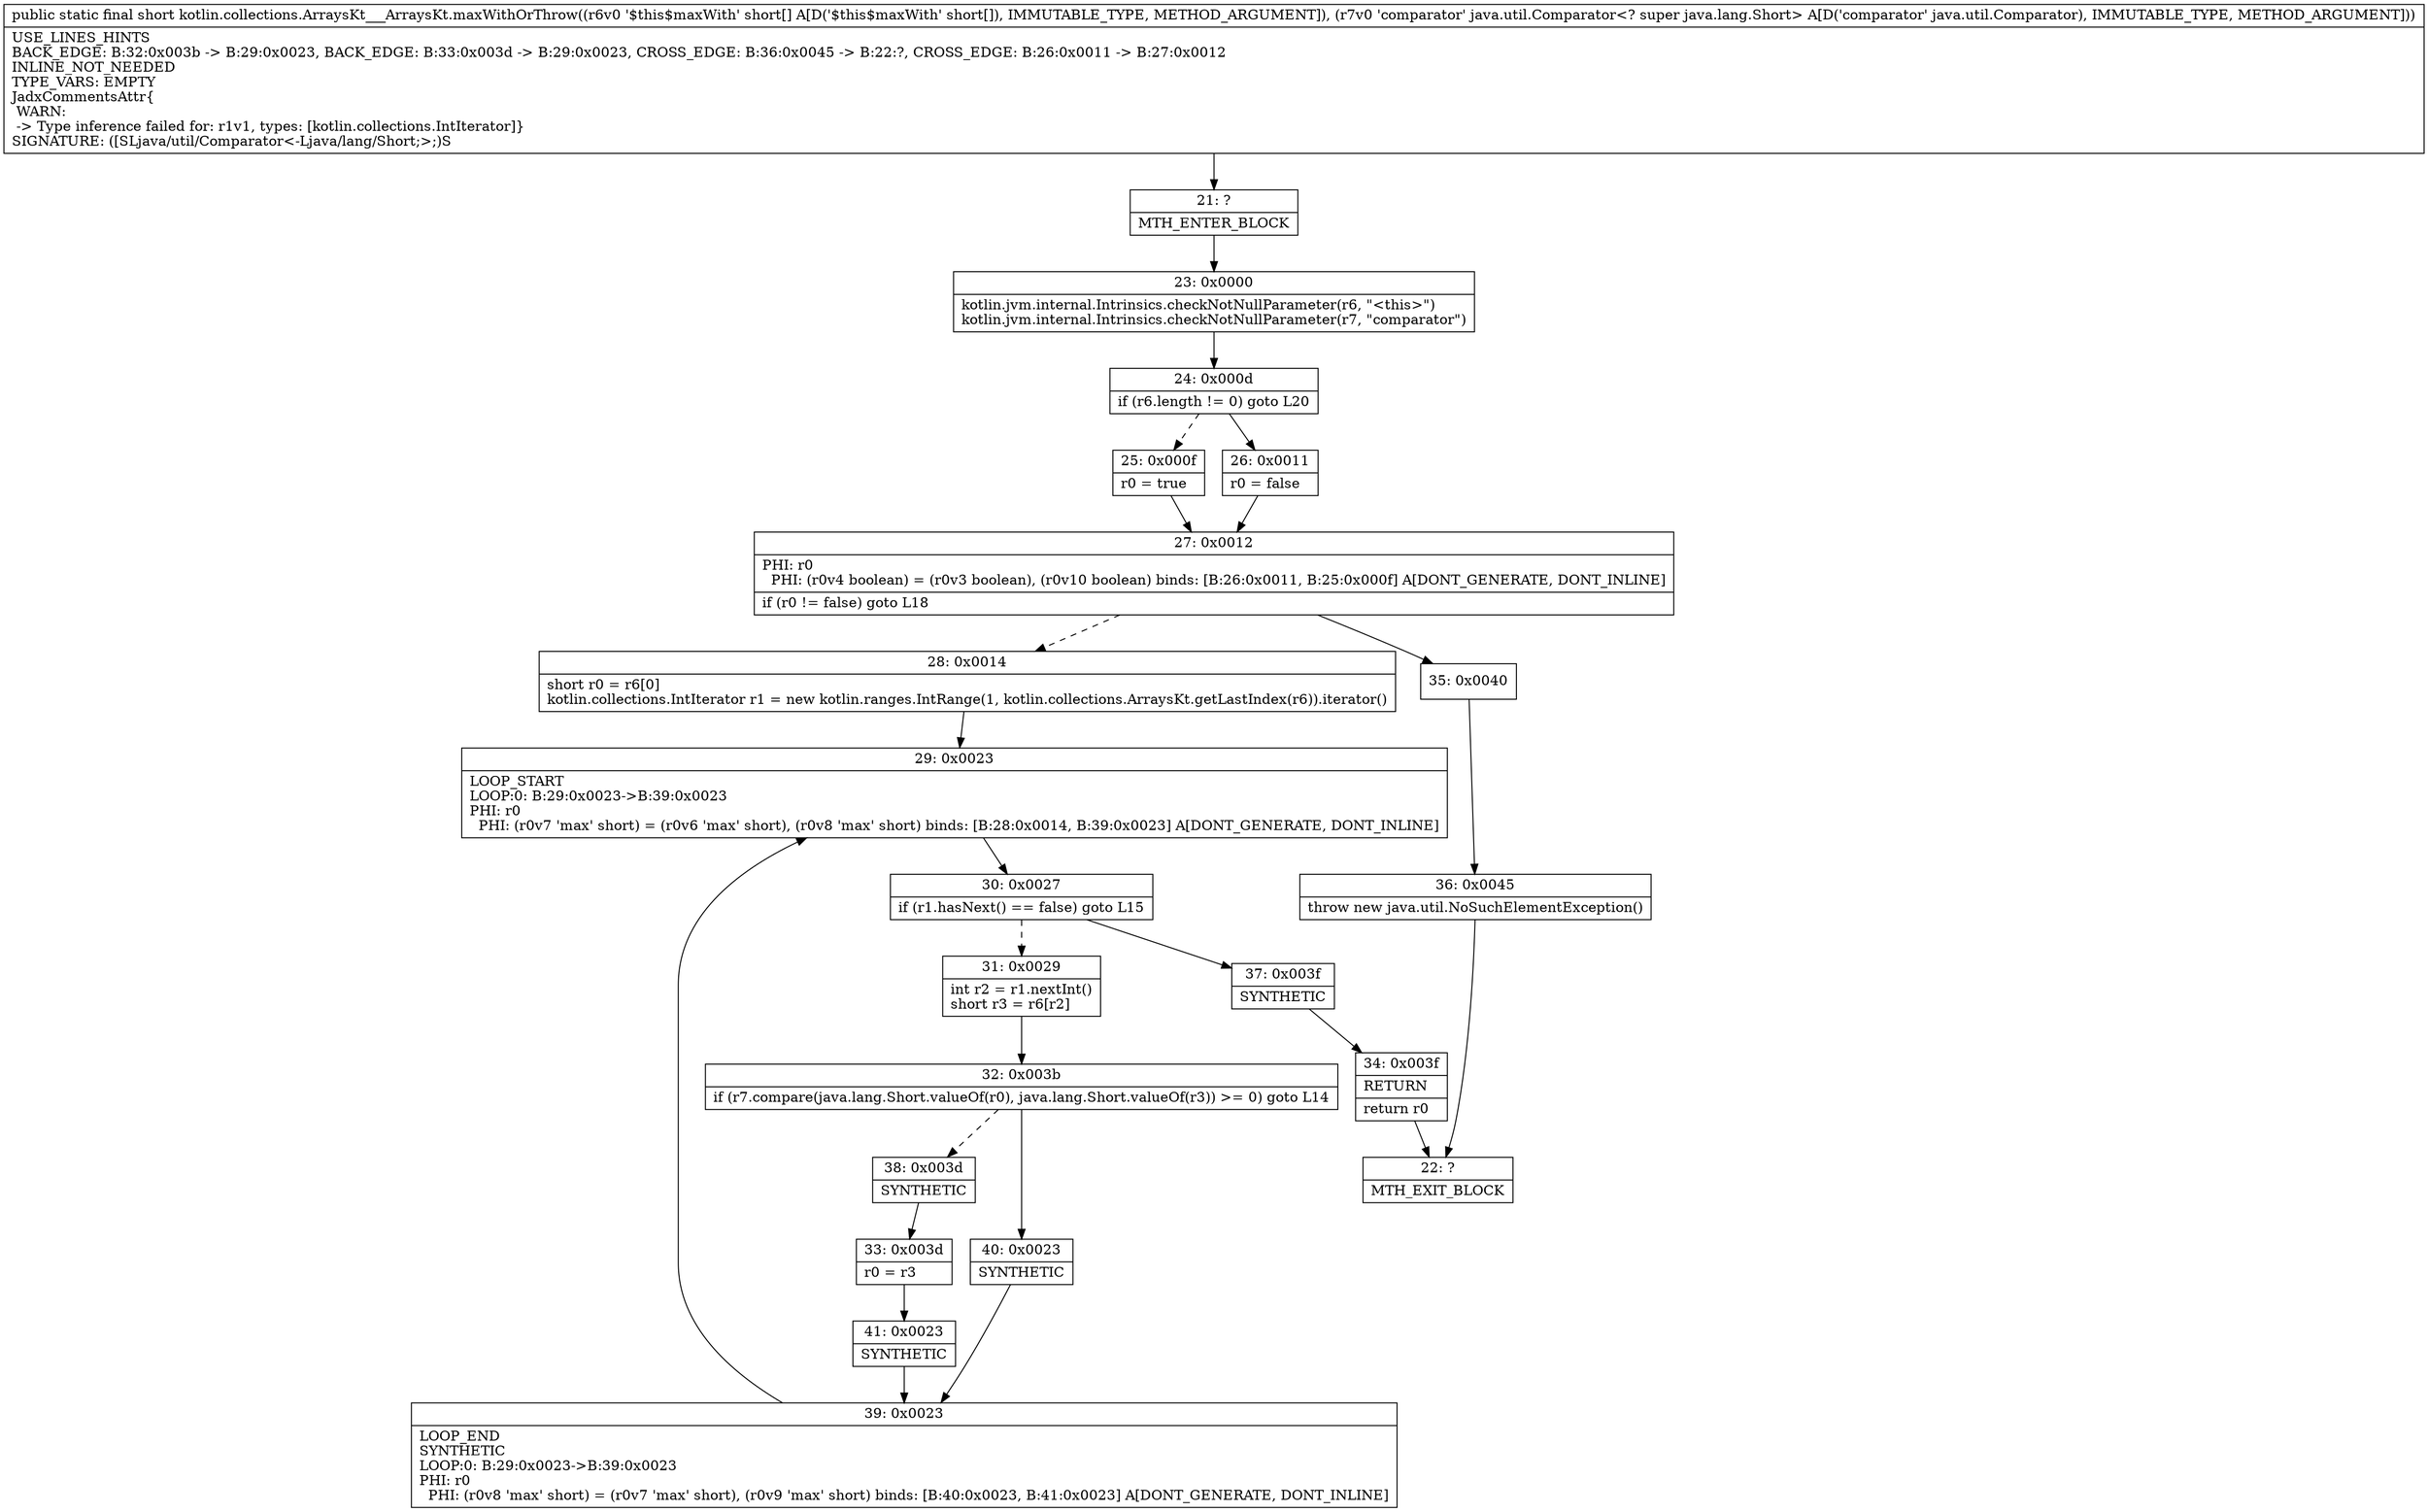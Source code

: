 digraph "CFG forkotlin.collections.ArraysKt___ArraysKt.maxWithOrThrow([SLjava\/util\/Comparator;)S" {
Node_21 [shape=record,label="{21\:\ ?|MTH_ENTER_BLOCK\l}"];
Node_23 [shape=record,label="{23\:\ 0x0000|kotlin.jvm.internal.Intrinsics.checkNotNullParameter(r6, \"\<this\>\")\lkotlin.jvm.internal.Intrinsics.checkNotNullParameter(r7, \"comparator\")\l}"];
Node_24 [shape=record,label="{24\:\ 0x000d|if (r6.length != 0) goto L20\l}"];
Node_25 [shape=record,label="{25\:\ 0x000f|r0 = true\l}"];
Node_27 [shape=record,label="{27\:\ 0x0012|PHI: r0 \l  PHI: (r0v4 boolean) = (r0v3 boolean), (r0v10 boolean) binds: [B:26:0x0011, B:25:0x000f] A[DONT_GENERATE, DONT_INLINE]\l|if (r0 != false) goto L18\l}"];
Node_28 [shape=record,label="{28\:\ 0x0014|short r0 = r6[0]\lkotlin.collections.IntIterator r1 = new kotlin.ranges.IntRange(1, kotlin.collections.ArraysKt.getLastIndex(r6)).iterator()\l}"];
Node_29 [shape=record,label="{29\:\ 0x0023|LOOP_START\lLOOP:0: B:29:0x0023\-\>B:39:0x0023\lPHI: r0 \l  PHI: (r0v7 'max' short) = (r0v6 'max' short), (r0v8 'max' short) binds: [B:28:0x0014, B:39:0x0023] A[DONT_GENERATE, DONT_INLINE]\l}"];
Node_30 [shape=record,label="{30\:\ 0x0027|if (r1.hasNext() == false) goto L15\l}"];
Node_31 [shape=record,label="{31\:\ 0x0029|int r2 = r1.nextInt()\lshort r3 = r6[r2]\l}"];
Node_32 [shape=record,label="{32\:\ 0x003b|if (r7.compare(java.lang.Short.valueOf(r0), java.lang.Short.valueOf(r3)) \>= 0) goto L14\l}"];
Node_38 [shape=record,label="{38\:\ 0x003d|SYNTHETIC\l}"];
Node_33 [shape=record,label="{33\:\ 0x003d|r0 = r3\l}"];
Node_41 [shape=record,label="{41\:\ 0x0023|SYNTHETIC\l}"];
Node_39 [shape=record,label="{39\:\ 0x0023|LOOP_END\lSYNTHETIC\lLOOP:0: B:29:0x0023\-\>B:39:0x0023\lPHI: r0 \l  PHI: (r0v8 'max' short) = (r0v7 'max' short), (r0v9 'max' short) binds: [B:40:0x0023, B:41:0x0023] A[DONT_GENERATE, DONT_INLINE]\l}"];
Node_40 [shape=record,label="{40\:\ 0x0023|SYNTHETIC\l}"];
Node_37 [shape=record,label="{37\:\ 0x003f|SYNTHETIC\l}"];
Node_34 [shape=record,label="{34\:\ 0x003f|RETURN\l|return r0\l}"];
Node_22 [shape=record,label="{22\:\ ?|MTH_EXIT_BLOCK\l}"];
Node_35 [shape=record,label="{35\:\ 0x0040}"];
Node_36 [shape=record,label="{36\:\ 0x0045|throw new java.util.NoSuchElementException()\l}"];
Node_26 [shape=record,label="{26\:\ 0x0011|r0 = false\l}"];
MethodNode[shape=record,label="{public static final short kotlin.collections.ArraysKt___ArraysKt.maxWithOrThrow((r6v0 '$this$maxWith' short[] A[D('$this$maxWith' short[]), IMMUTABLE_TYPE, METHOD_ARGUMENT]), (r7v0 'comparator' java.util.Comparator\<? super java.lang.Short\> A[D('comparator' java.util.Comparator), IMMUTABLE_TYPE, METHOD_ARGUMENT]))  | USE_LINES_HINTS\lBACK_EDGE: B:32:0x003b \-\> B:29:0x0023, BACK_EDGE: B:33:0x003d \-\> B:29:0x0023, CROSS_EDGE: B:36:0x0045 \-\> B:22:?, CROSS_EDGE: B:26:0x0011 \-\> B:27:0x0012\lINLINE_NOT_NEEDED\lTYPE_VARS: EMPTY\lJadxCommentsAttr\{\l WARN: \l \-\> Type inference failed for: r1v1, types: [kotlin.collections.IntIterator]\}\lSIGNATURE: ([SLjava\/util\/Comparator\<\-Ljava\/lang\/Short;\>;)S\l}"];
MethodNode -> Node_21;Node_21 -> Node_23;
Node_23 -> Node_24;
Node_24 -> Node_25[style=dashed];
Node_24 -> Node_26;
Node_25 -> Node_27;
Node_27 -> Node_28[style=dashed];
Node_27 -> Node_35;
Node_28 -> Node_29;
Node_29 -> Node_30;
Node_30 -> Node_31[style=dashed];
Node_30 -> Node_37;
Node_31 -> Node_32;
Node_32 -> Node_38[style=dashed];
Node_32 -> Node_40;
Node_38 -> Node_33;
Node_33 -> Node_41;
Node_41 -> Node_39;
Node_39 -> Node_29;
Node_40 -> Node_39;
Node_37 -> Node_34;
Node_34 -> Node_22;
Node_35 -> Node_36;
Node_36 -> Node_22;
Node_26 -> Node_27;
}

